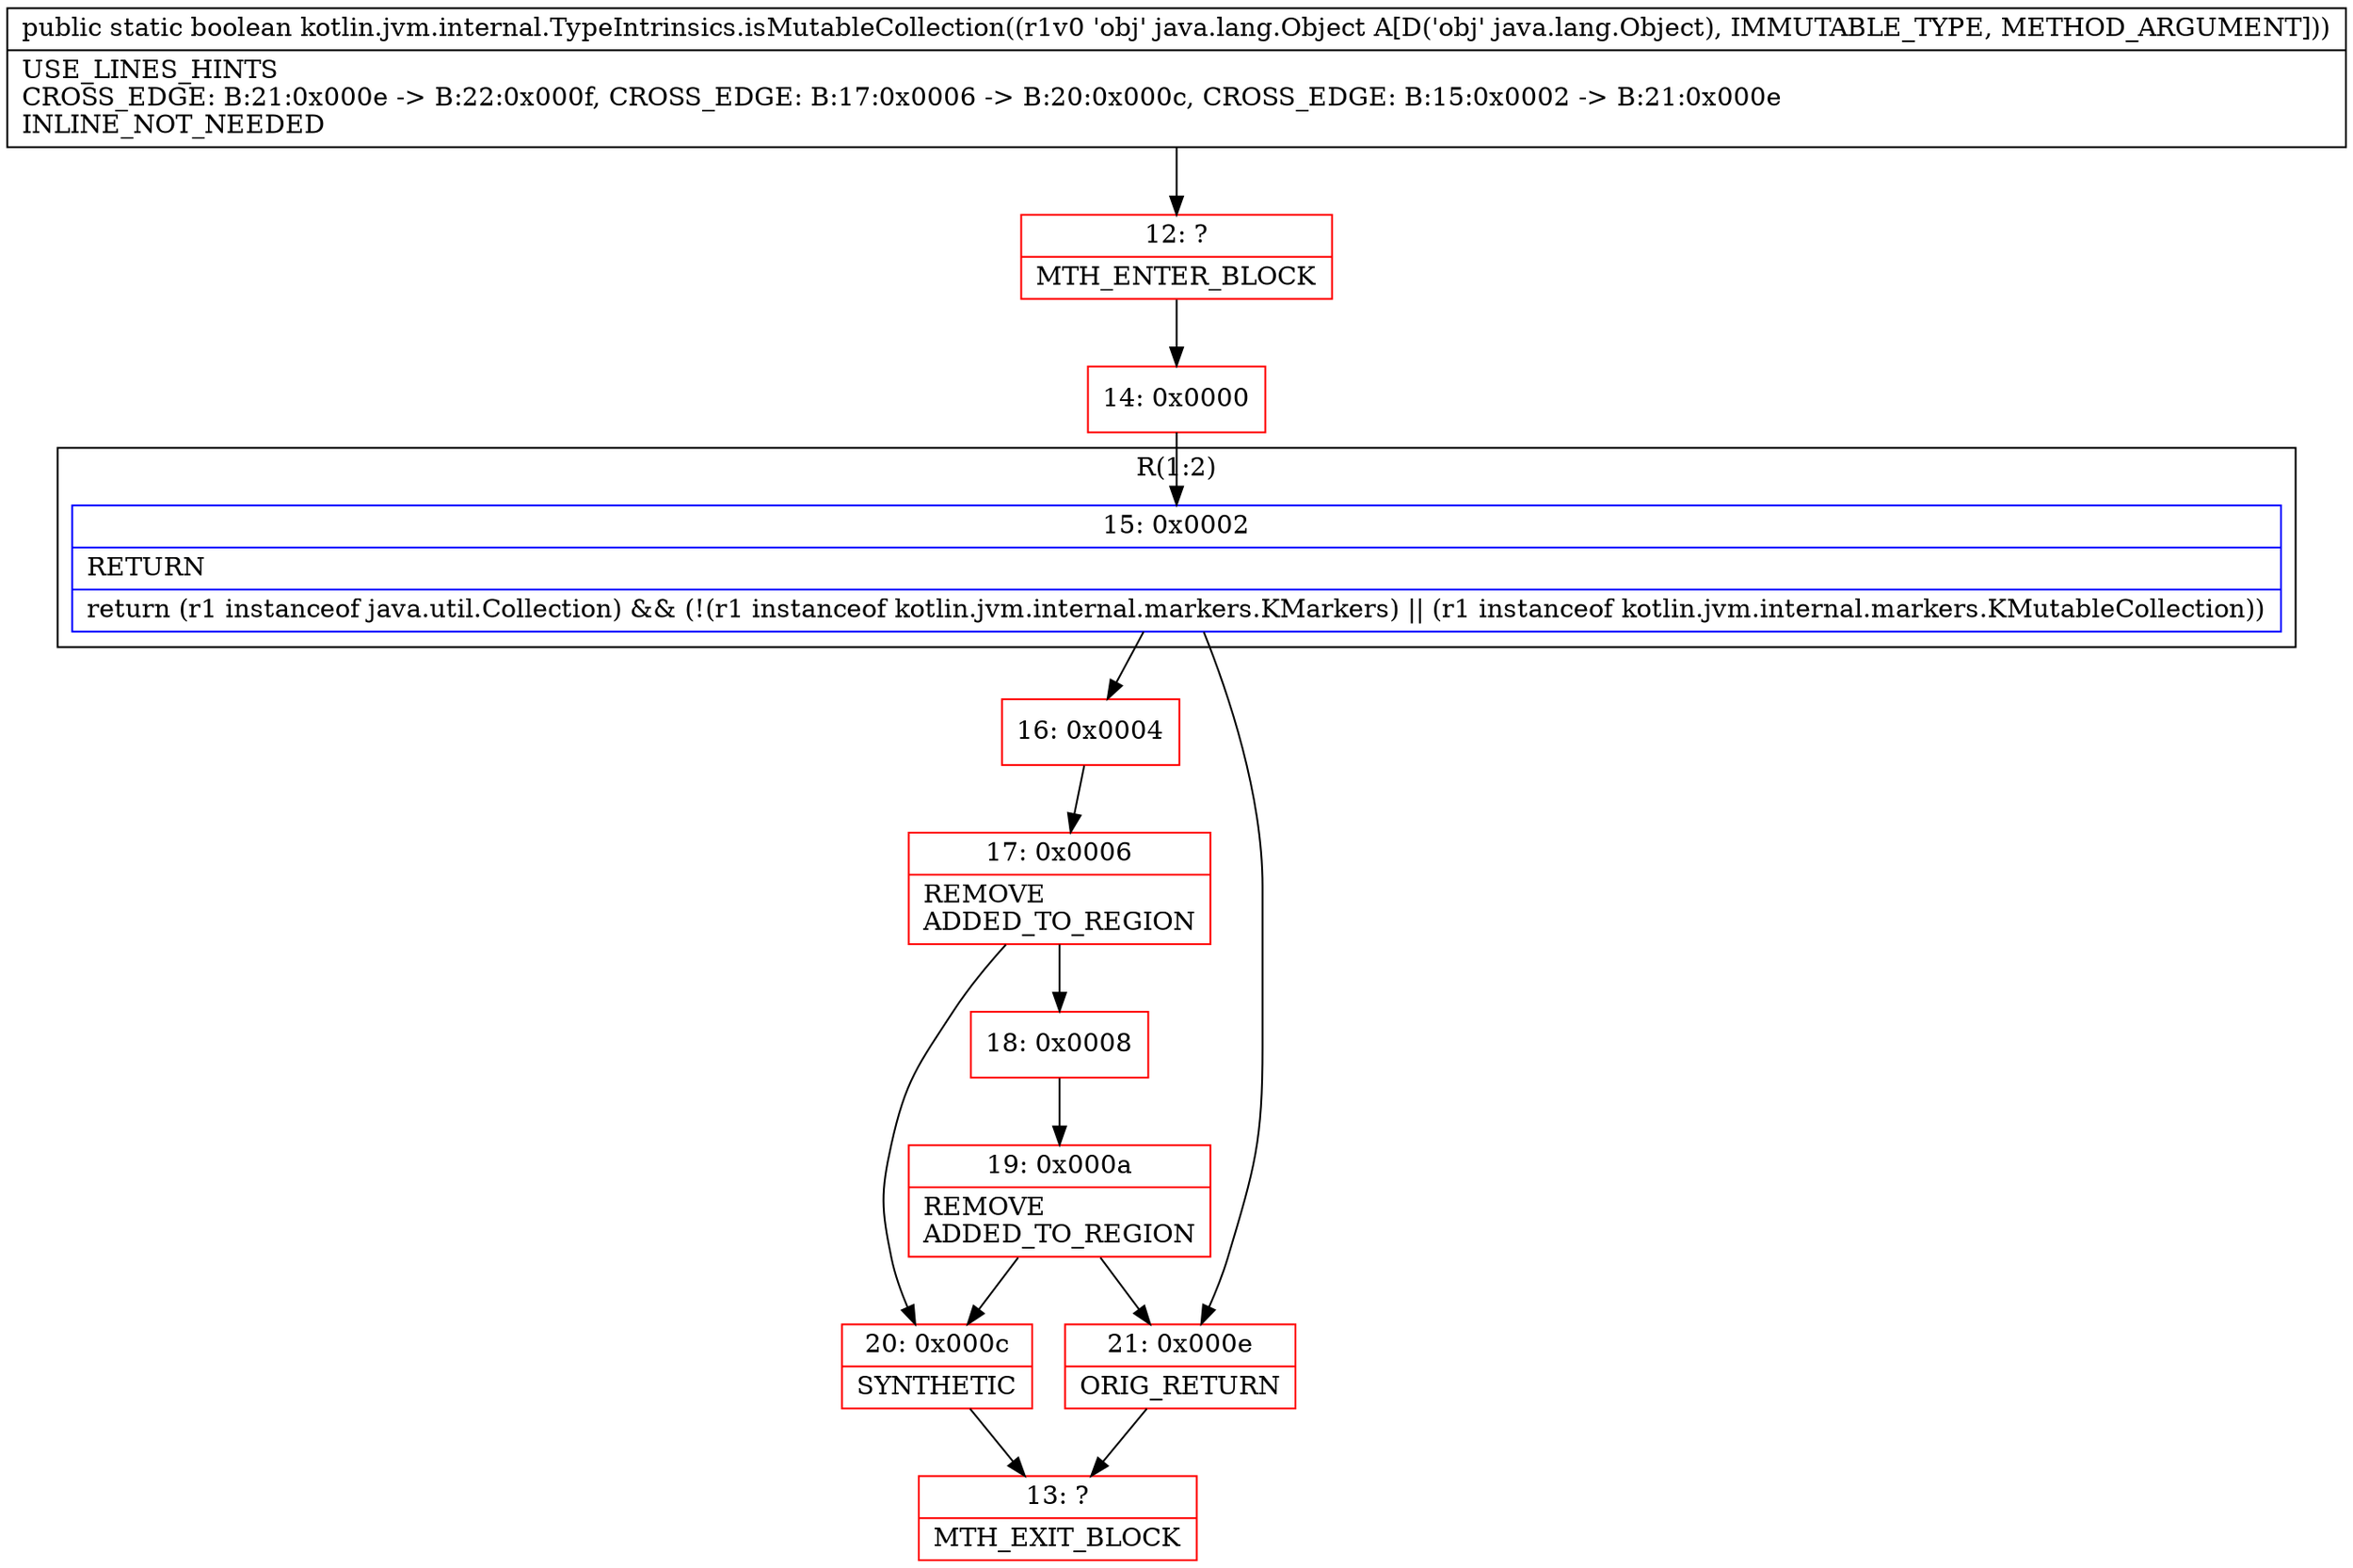 digraph "CFG forkotlin.jvm.internal.TypeIntrinsics.isMutableCollection(Ljava\/lang\/Object;)Z" {
subgraph cluster_Region_1883785564 {
label = "R(1:2)";
node [shape=record,color=blue];
Node_15 [shape=record,label="{15\:\ 0x0002|RETURN\l|return (r1 instanceof java.util.Collection) && (!(r1 instanceof kotlin.jvm.internal.markers.KMarkers) \|\| (r1 instanceof kotlin.jvm.internal.markers.KMutableCollection))\l}"];
}
Node_12 [shape=record,color=red,label="{12\:\ ?|MTH_ENTER_BLOCK\l}"];
Node_14 [shape=record,color=red,label="{14\:\ 0x0000}"];
Node_16 [shape=record,color=red,label="{16\:\ 0x0004}"];
Node_17 [shape=record,color=red,label="{17\:\ 0x0006|REMOVE\lADDED_TO_REGION\l}"];
Node_18 [shape=record,color=red,label="{18\:\ 0x0008}"];
Node_19 [shape=record,color=red,label="{19\:\ 0x000a|REMOVE\lADDED_TO_REGION\l}"];
Node_20 [shape=record,color=red,label="{20\:\ 0x000c|SYNTHETIC\l}"];
Node_13 [shape=record,color=red,label="{13\:\ ?|MTH_EXIT_BLOCK\l}"];
Node_21 [shape=record,color=red,label="{21\:\ 0x000e|ORIG_RETURN\l}"];
MethodNode[shape=record,label="{public static boolean kotlin.jvm.internal.TypeIntrinsics.isMutableCollection((r1v0 'obj' java.lang.Object A[D('obj' java.lang.Object), IMMUTABLE_TYPE, METHOD_ARGUMENT]))  | USE_LINES_HINTS\lCROSS_EDGE: B:21:0x000e \-\> B:22:0x000f, CROSS_EDGE: B:17:0x0006 \-\> B:20:0x000c, CROSS_EDGE: B:15:0x0002 \-\> B:21:0x000e\lINLINE_NOT_NEEDED\l}"];
MethodNode -> Node_12;Node_15 -> Node_16;
Node_15 -> Node_21;
Node_12 -> Node_14;
Node_14 -> Node_15;
Node_16 -> Node_17;
Node_17 -> Node_18;
Node_17 -> Node_20;
Node_18 -> Node_19;
Node_19 -> Node_20;
Node_19 -> Node_21;
Node_20 -> Node_13;
Node_21 -> Node_13;
}

